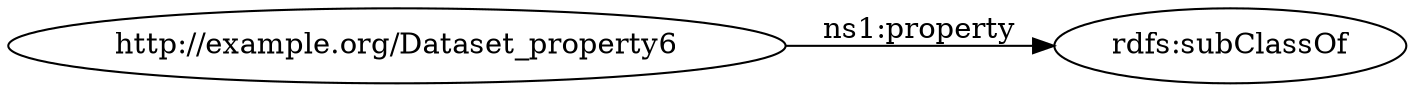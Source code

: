 digraph ar2dtool_diagram { 
rankdir=LR;
size="1000"
	"http://example.org/Dataset_property6" -> "rdfs:subClassOf" [ label = "ns1:property" ];

}
